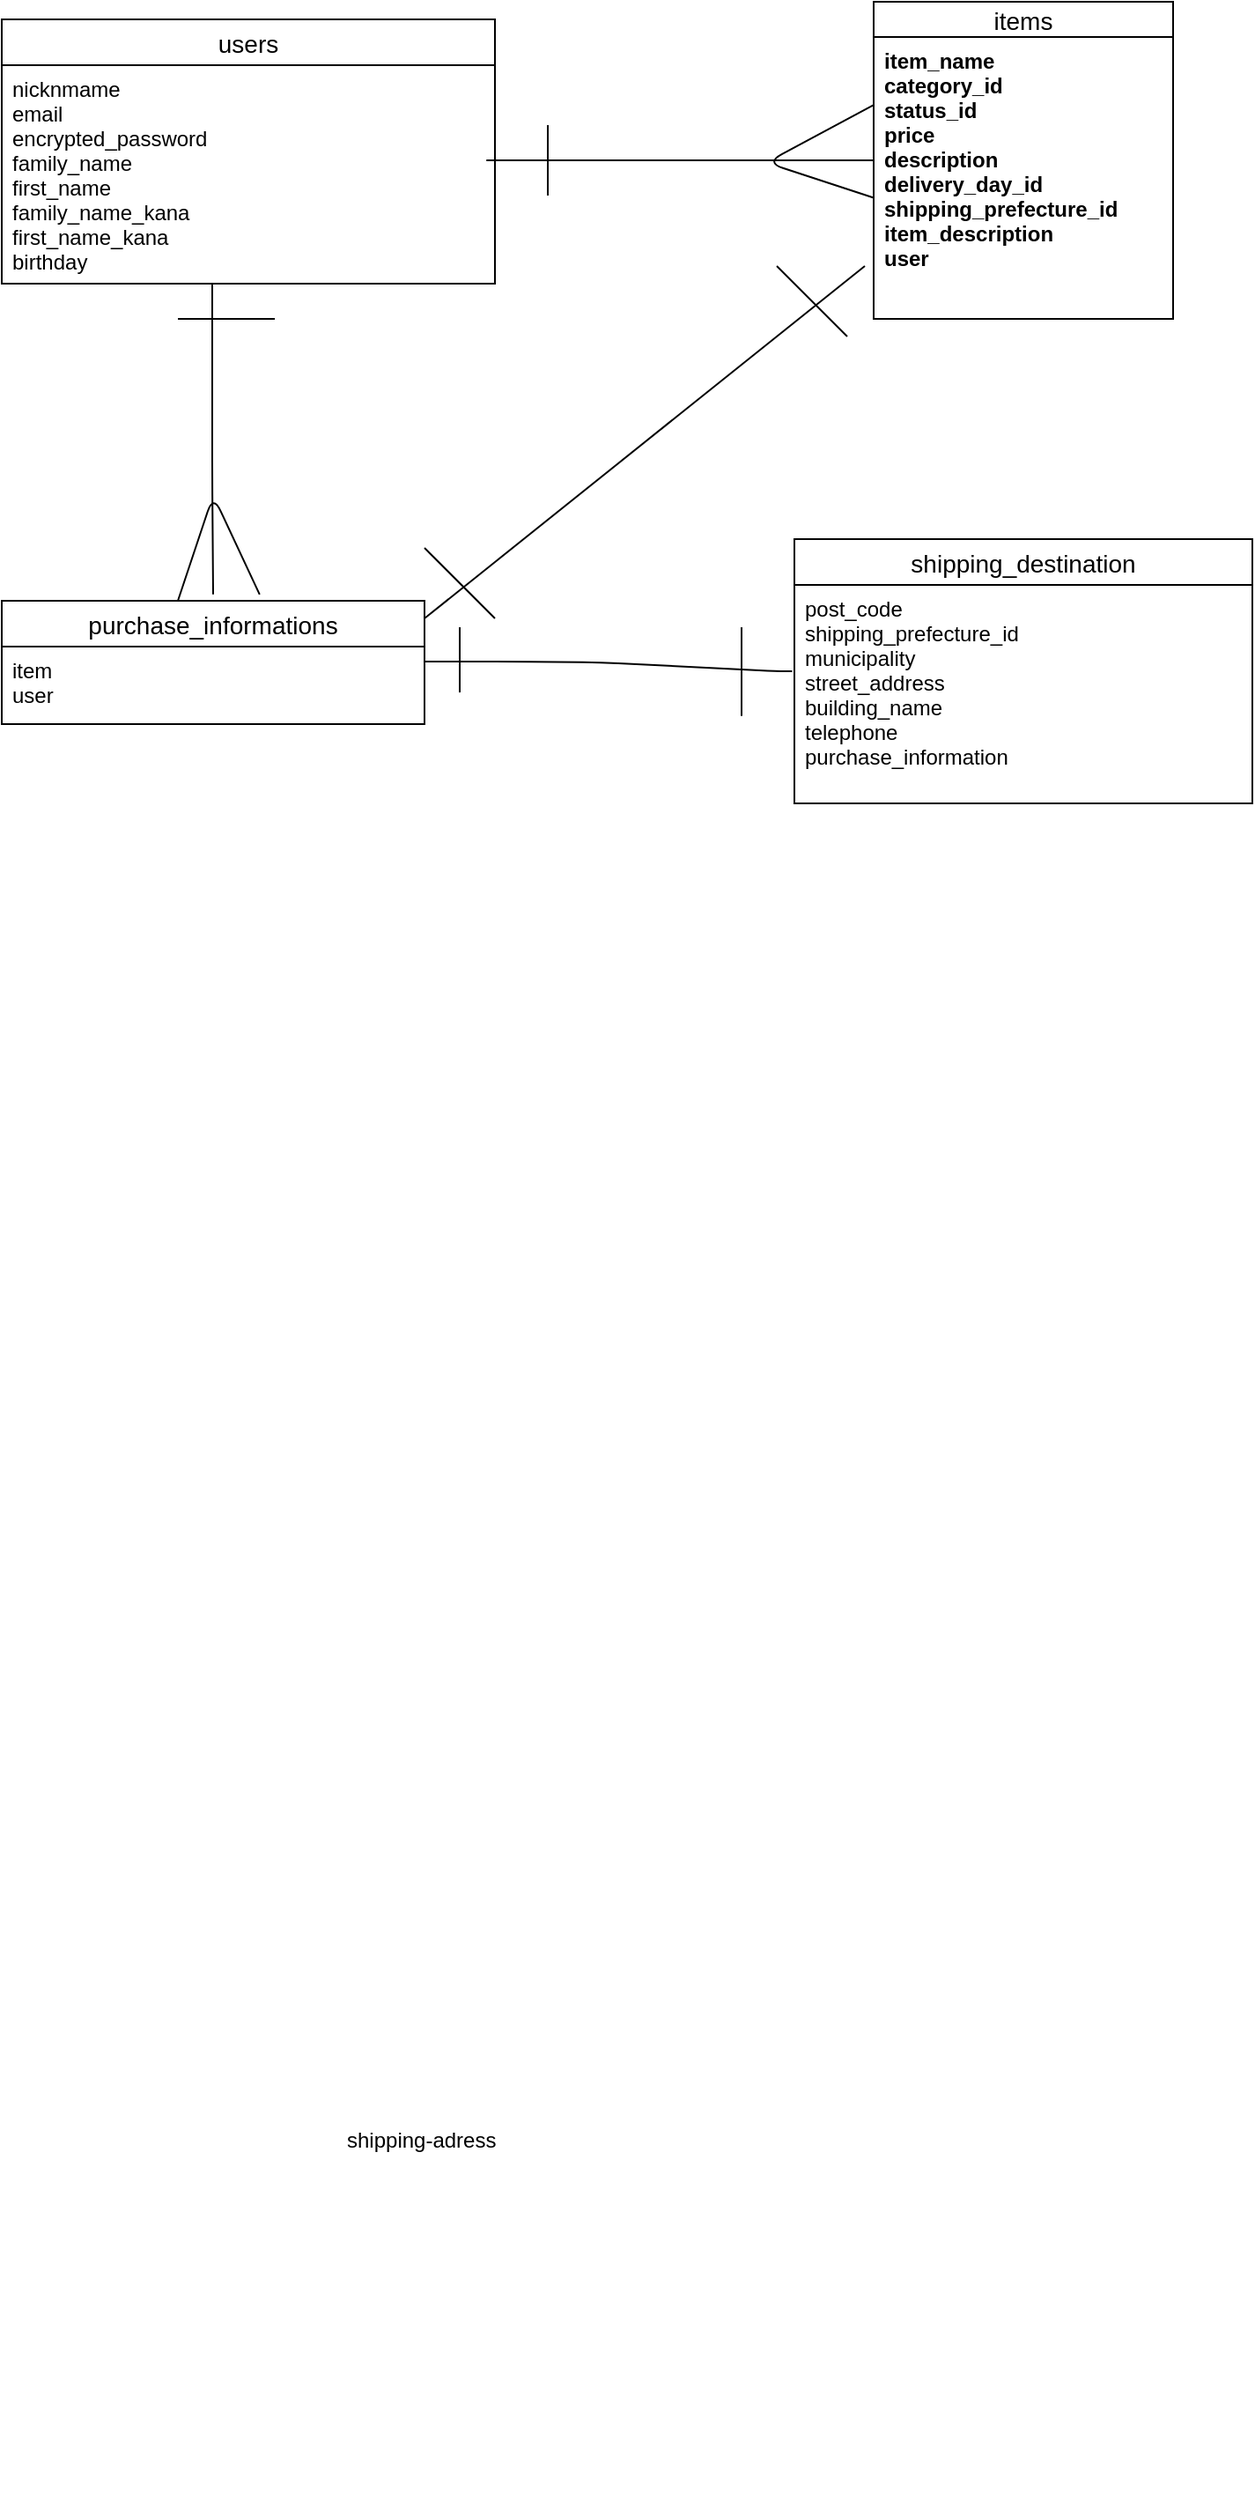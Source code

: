 <mxfile>
    <diagram id="A-jByHnSr5VkBLwDXOmf" name="ページ1">
        <mxGraphModel dx="746" dy="581" grid="1" gridSize="10" guides="1" tooltips="1" connect="0" arrows="1" fold="1" page="1" pageScale="1" pageWidth="827" pageHeight="1169" math="0" shadow="0">
            <root>
                <mxCell id="0"/>
                <mxCell id="1" parent="0"/>
                <mxCell id="2" value="users" style="swimlane;fontStyle=0;childLayout=stackLayout;horizontal=1;startSize=26;horizontalStack=0;resizeParent=1;resizeParentMax=0;resizeLast=0;collapsible=1;marginBottom=0;align=center;fontSize=14;" parent="1" vertex="1">
                    <mxGeometry x="10" y="50" width="280" height="150" as="geometry"/>
                </mxCell>
                <mxCell id="3" value="nicknmame&#10;email&#10;encrypted_password&#10;family_name&#10;first_name&#10;family_name_kana&#10;first_name_kana&#10;birthday" style="text;strokeColor=none;fillColor=none;spacingLeft=4;spacingRight=4;overflow=hidden;rotatable=0;points=[[0,0.5],[1,0.5]];portConstraint=eastwest;fontSize=12;" parent="2" vertex="1">
                    <mxGeometry y="26" width="280" height="124" as="geometry"/>
                </mxCell>
                <mxCell id="6" value="purchase_informations" style="swimlane;fontStyle=0;childLayout=stackLayout;horizontal=1;startSize=26;horizontalStack=0;resizeParent=1;resizeParentMax=0;resizeLast=0;collapsible=1;marginBottom=0;align=center;fontSize=14;" parent="1" vertex="1">
                    <mxGeometry x="10" y="380" width="240" height="70" as="geometry"/>
                </mxCell>
                <mxCell id="7" value="item&#10;user" style="text;strokeColor=none;fillColor=none;spacingLeft=4;spacingRight=4;overflow=hidden;rotatable=0;points=[[0,0.5],[1,0.5]];portConstraint=eastwest;fontSize=12;" parent="6" vertex="1">
                    <mxGeometry y="26" width="240" height="44" as="geometry"/>
                </mxCell>
                <mxCell id="10" value="shipping_destination" style="swimlane;fontStyle=0;childLayout=stackLayout;horizontal=1;startSize=26;horizontalStack=0;resizeParent=1;resizeParentMax=0;resizeLast=0;collapsible=1;marginBottom=0;align=center;fontSize=14;" parent="1" vertex="1">
                    <mxGeometry x="460" y="345" width="260" height="150" as="geometry"/>
                </mxCell>
                <mxCell id="12" value="post_code&#10;shipping_prefecture_id &#10;municipality&#10;street_address&#10;building_name&#10;telephone&#10;purchase_information &#10;" style="text;strokeColor=none;fillColor=none;spacingLeft=4;spacingRight=4;overflow=hidden;rotatable=0;points=[[0,0.5],[1,0.5]];portConstraint=eastwest;fontSize=12;" parent="10" vertex="1">
                    <mxGeometry y="26" width="260" height="124" as="geometry"/>
                </mxCell>
                <mxCell id="14" value="items" style="swimlane;fontStyle=0;childLayout=stackLayout;horizontal=1;startSize=20;horizontalStack=0;resizeParent=1;resizeParentMax=0;resizeLast=0;collapsible=1;marginBottom=0;align=center;fontSize=14;" parent="1" vertex="1">
                    <mxGeometry x="505" y="40" width="170" height="180" as="geometry"/>
                </mxCell>
                <mxCell id="45" value="item_name&#10;category_id&#10;status_id&#10;price&#10;description&#10;delivery_day_id &#10;shipping_prefecture_id&#10;item_description &#10;user&#10;" style="text;strokeColor=none;fillColor=none;spacingLeft=4;spacingRight=4;overflow=hidden;rotatable=0;points=[[0,0.5],[1,0.5]];portConstraint=eastwest;fontSize=12;fontStyle=1" parent="14" vertex="1">
                    <mxGeometry y="20" width="170" height="160" as="geometry"/>
                </mxCell>
                <mxCell id="15" value="shipping-adress " style="text;strokeColor=none;fillColor=none;spacingLeft=4;spacingRight=4;overflow=hidden;rotatable=0;points=[[0,0.5],[1,0.5]];portConstraint=eastwest;fontSize=12;" parent="1" vertex="1">
                    <mxGeometry x="200" y="1240" width="200" height="214" as="geometry"/>
                </mxCell>
                <mxCell id="39" value="" style="endArrow=none;html=1;" parent="1" edge="1">
                    <mxGeometry width="50" height="50" relative="1" as="geometry">
                        <mxPoint x="110" y="220" as="sourcePoint"/>
                        <mxPoint x="165" y="220" as="targetPoint"/>
                    </mxGeometry>
                </mxCell>
                <mxCell id="42" value="" style="edgeStyle=none;html=1;exitX=-0.002;exitY=0.318;exitDx=0;exitDy=0;exitPerimeter=0;endArrow=none;entryX=0.61;entryY=-0.051;entryDx=0;entryDy=0;entryPerimeter=0;" parent="1" target="6" edge="1">
                    <mxGeometry relative="1" as="geometry">
                        <mxPoint x="110" y="380" as="sourcePoint"/>
                        <mxPoint x="150" y="360" as="targetPoint"/>
                        <Array as="points">
                            <mxPoint x="130" y="320"/>
                        </Array>
                    </mxGeometry>
                </mxCell>
                <mxCell id="43" value="" style="edgeStyle=none;html=1;endArrow=none;entryX=0.344;entryY=1.004;entryDx=0;entryDy=0;entryPerimeter=0;" parent="1" edge="1">
                    <mxGeometry relative="1" as="geometry">
                        <mxPoint x="505" y="151.28" as="sourcePoint"/>
                        <mxPoint x="504.81" y="98.72" as="targetPoint"/>
                        <Array as="points">
                            <mxPoint x="444" y="131.28"/>
                        </Array>
                    </mxGeometry>
                </mxCell>
                <mxCell id="52" value="" style="endArrow=none;html=1;" parent="1" edge="1">
                    <mxGeometry width="50" height="50" relative="1" as="geometry">
                        <mxPoint x="270" y="415" as="sourcePoint"/>
                        <mxPoint x="270" y="395" as="targetPoint"/>
                        <Array as="points">
                            <mxPoint x="270" y="405"/>
                            <mxPoint x="270" y="415"/>
                            <mxPoint x="270" y="435"/>
                        </Array>
                    </mxGeometry>
                </mxCell>
                <mxCell id="54" value="" style="endArrow=none;html=1;" parent="1" edge="1">
                    <mxGeometry width="50" height="50" relative="1" as="geometry">
                        <mxPoint x="250" y="390" as="sourcePoint"/>
                        <mxPoint x="500" y="190" as="targetPoint"/>
                    </mxGeometry>
                </mxCell>
                <mxCell id="55" value="" style="endArrow=none;html=1;" parent="1" edge="1">
                    <mxGeometry width="50" height="50" relative="1" as="geometry">
                        <mxPoint x="250" y="350" as="sourcePoint"/>
                        <mxPoint x="290" y="390" as="targetPoint"/>
                    </mxGeometry>
                </mxCell>
                <mxCell id="56" value="" style="endArrow=none;html=1;" parent="1" edge="1">
                    <mxGeometry width="50" height="50" relative="1" as="geometry">
                        <mxPoint x="450" y="190" as="sourcePoint"/>
                        <mxPoint x="490" y="230" as="targetPoint"/>
                    </mxGeometry>
                </mxCell>
                <mxCell id="59" value="" style="endArrow=none;html=1;" parent="1" edge="1">
                    <mxGeometry width="50" height="50" relative="1" as="geometry">
                        <mxPoint x="430" y="415" as="sourcePoint"/>
                        <mxPoint x="430" y="395" as="targetPoint"/>
                        <Array as="points">
                            <mxPoint x="430" y="405"/>
                            <mxPoint x="430" y="415"/>
                            <mxPoint x="430" y="450"/>
                        </Array>
                    </mxGeometry>
                </mxCell>
                <mxCell id="60" value="" style="endArrow=none;html=1;" parent="1" edge="1">
                    <mxGeometry width="50" height="50" relative="1" as="geometry">
                        <mxPoint x="320" y="110" as="sourcePoint"/>
                        <mxPoint x="320" y="150" as="targetPoint"/>
                    </mxGeometry>
                </mxCell>
                <mxCell id="62" value="" style="endArrow=none;html=1;exitX=0.5;exitY=-0.051;exitDx=0;exitDy=0;exitPerimeter=0;" parent="1" source="6" edge="1">
                    <mxGeometry width="50" height="50" relative="1" as="geometry">
                        <mxPoint x="130" y="370" as="sourcePoint"/>
                        <mxPoint x="129.5" y="200" as="targetPoint"/>
                        <Array as="points">
                            <mxPoint x="129.5" y="310"/>
                            <mxPoint x="129.5" y="270"/>
                            <mxPoint x="129.5" y="240"/>
                        </Array>
                    </mxGeometry>
                </mxCell>
                <mxCell id="64" value="" style="endArrow=none;html=1;" parent="1" edge="1">
                    <mxGeometry width="50" height="50" relative="1" as="geometry">
                        <mxPoint x="250" y="414.5" as="sourcePoint"/>
                        <mxPoint x="450" y="420" as="targetPoint"/>
                        <Array as="points">
                            <mxPoint x="300" y="414.5"/>
                            <mxPoint x="350" y="415"/>
                            <mxPoint x="450" y="420"/>
                            <mxPoint x="460" y="420"/>
                        </Array>
                    </mxGeometry>
                </mxCell>
                <mxCell id="65" value="" style="endArrow=none;html=1;entryX=0.038;entryY=0.382;entryDx=0;entryDy=0;entryPerimeter=0;" parent="1" edge="1">
                    <mxGeometry width="50" height="50" relative="1" as="geometry">
                        <mxPoint x="285.12" y="130" as="sourcePoint"/>
                        <mxPoint x="505.0" y="130.048" as="targetPoint"/>
                        <Array as="points">
                            <mxPoint x="335.12" y="130"/>
                        </Array>
                    </mxGeometry>
                </mxCell>
            </root>
        </mxGraphModel>
    </diagram>
</mxfile>